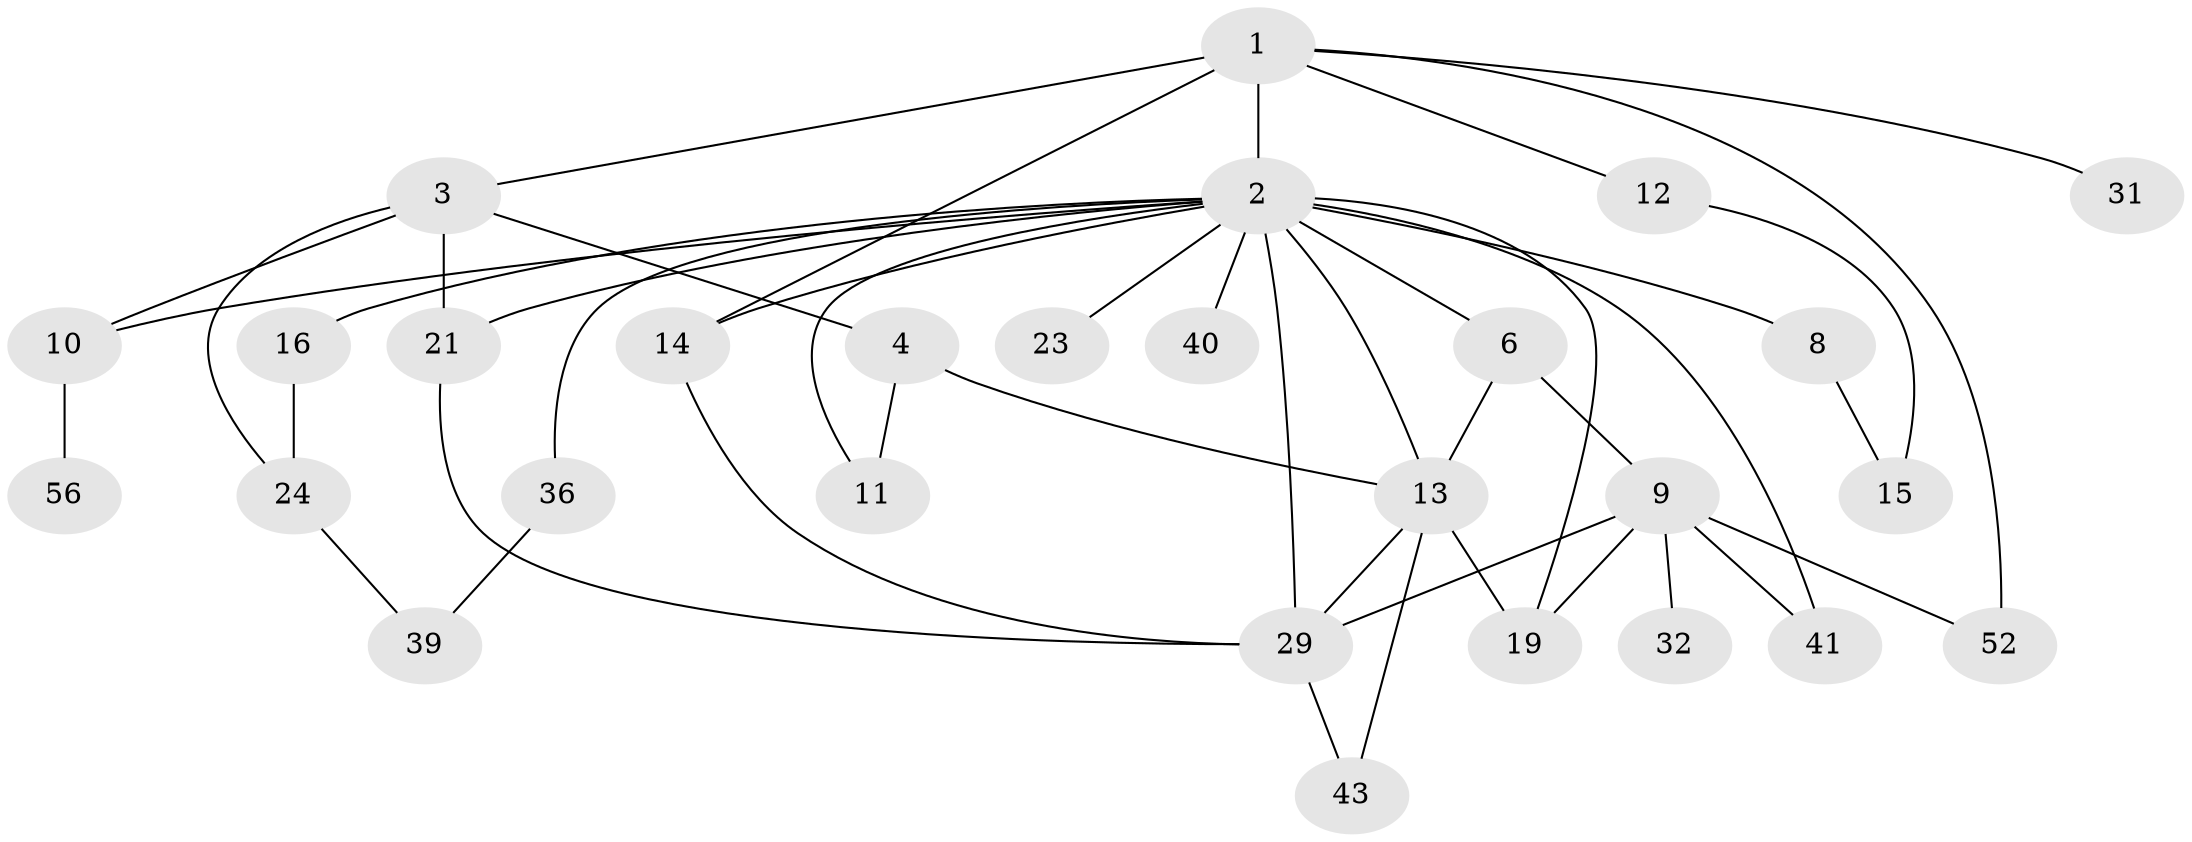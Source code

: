 // original degree distribution, {7: 0.05263157894736842, 5: 0.07017543859649122, 3: 0.15789473684210525, 4: 0.10526315789473684, 2: 0.43859649122807015, 1: 0.17543859649122806}
// Generated by graph-tools (version 1.1) at 2025/13/03/09/25 04:13:33]
// undirected, 28 vertices, 45 edges
graph export_dot {
graph [start="1"]
  node [color=gray90,style=filled];
  1;
  2 [super="+57+5"];
  3;
  4 [super="+30"];
  6 [super="+18"];
  8 [super="+46"];
  9 [super="+26"];
  10 [super="+35"];
  11;
  12;
  13 [super="+17"];
  14 [super="+28"];
  15 [super="+50"];
  16;
  19 [super="+27"];
  21 [super="+25+44"];
  23 [super="+33"];
  24 [super="+34"];
  29 [super="+42+38"];
  31;
  32;
  36;
  39;
  40;
  41 [super="+45"];
  43;
  52 [super="+54"];
  56;
  1 -- 2 [weight=2];
  1 -- 3;
  1 -- 12;
  1 -- 14;
  1 -- 31;
  1 -- 52;
  2 -- 8 [weight=2];
  2 -- 11;
  2 -- 13;
  2 -- 36;
  2 -- 10;
  2 -- 6;
  2 -- 40;
  2 -- 41;
  2 -- 16;
  2 -- 19;
  2 -- 21;
  2 -- 23;
  2 -- 29;
  2 -- 14;
  3 -- 4;
  3 -- 10;
  3 -- 21;
  3 -- 24;
  4 -- 13;
  4 -- 11;
  6 -- 9;
  6 -- 13;
  8 -- 15;
  9 -- 32;
  9 -- 19;
  9 -- 52;
  9 -- 41;
  9 -- 29;
  10 -- 56;
  12 -- 15;
  13 -- 19;
  13 -- 43;
  13 -- 29;
  14 -- 29;
  16 -- 24;
  21 -- 29;
  24 -- 39;
  29 -- 43;
  36 -- 39;
}
